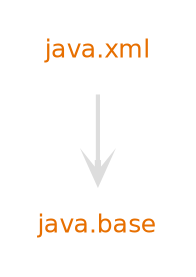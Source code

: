 digraph "java.xml" {
  nodesep=.5;
  ranksep=0.600000;
  pencolor=transparent;
  node [shape=plaintext, fontcolor="#000000", fontname="DejaVuSans", fontsize=12, margin=".2,.2"];
  edge [penwidth=2, color="#999999", arrowhead=open, arrowsize=1];
  {rank=same "java.xml"}
  subgraph se {
  "java.base" [fontcolor="#e76f00", group=java];
  "java.xml" [fontcolor="#e76f00", group=java];
  }
  subgraph jdk {
  }
  "java.xml" -> "java.base" [color="#dddddd", weight=10000];
}
